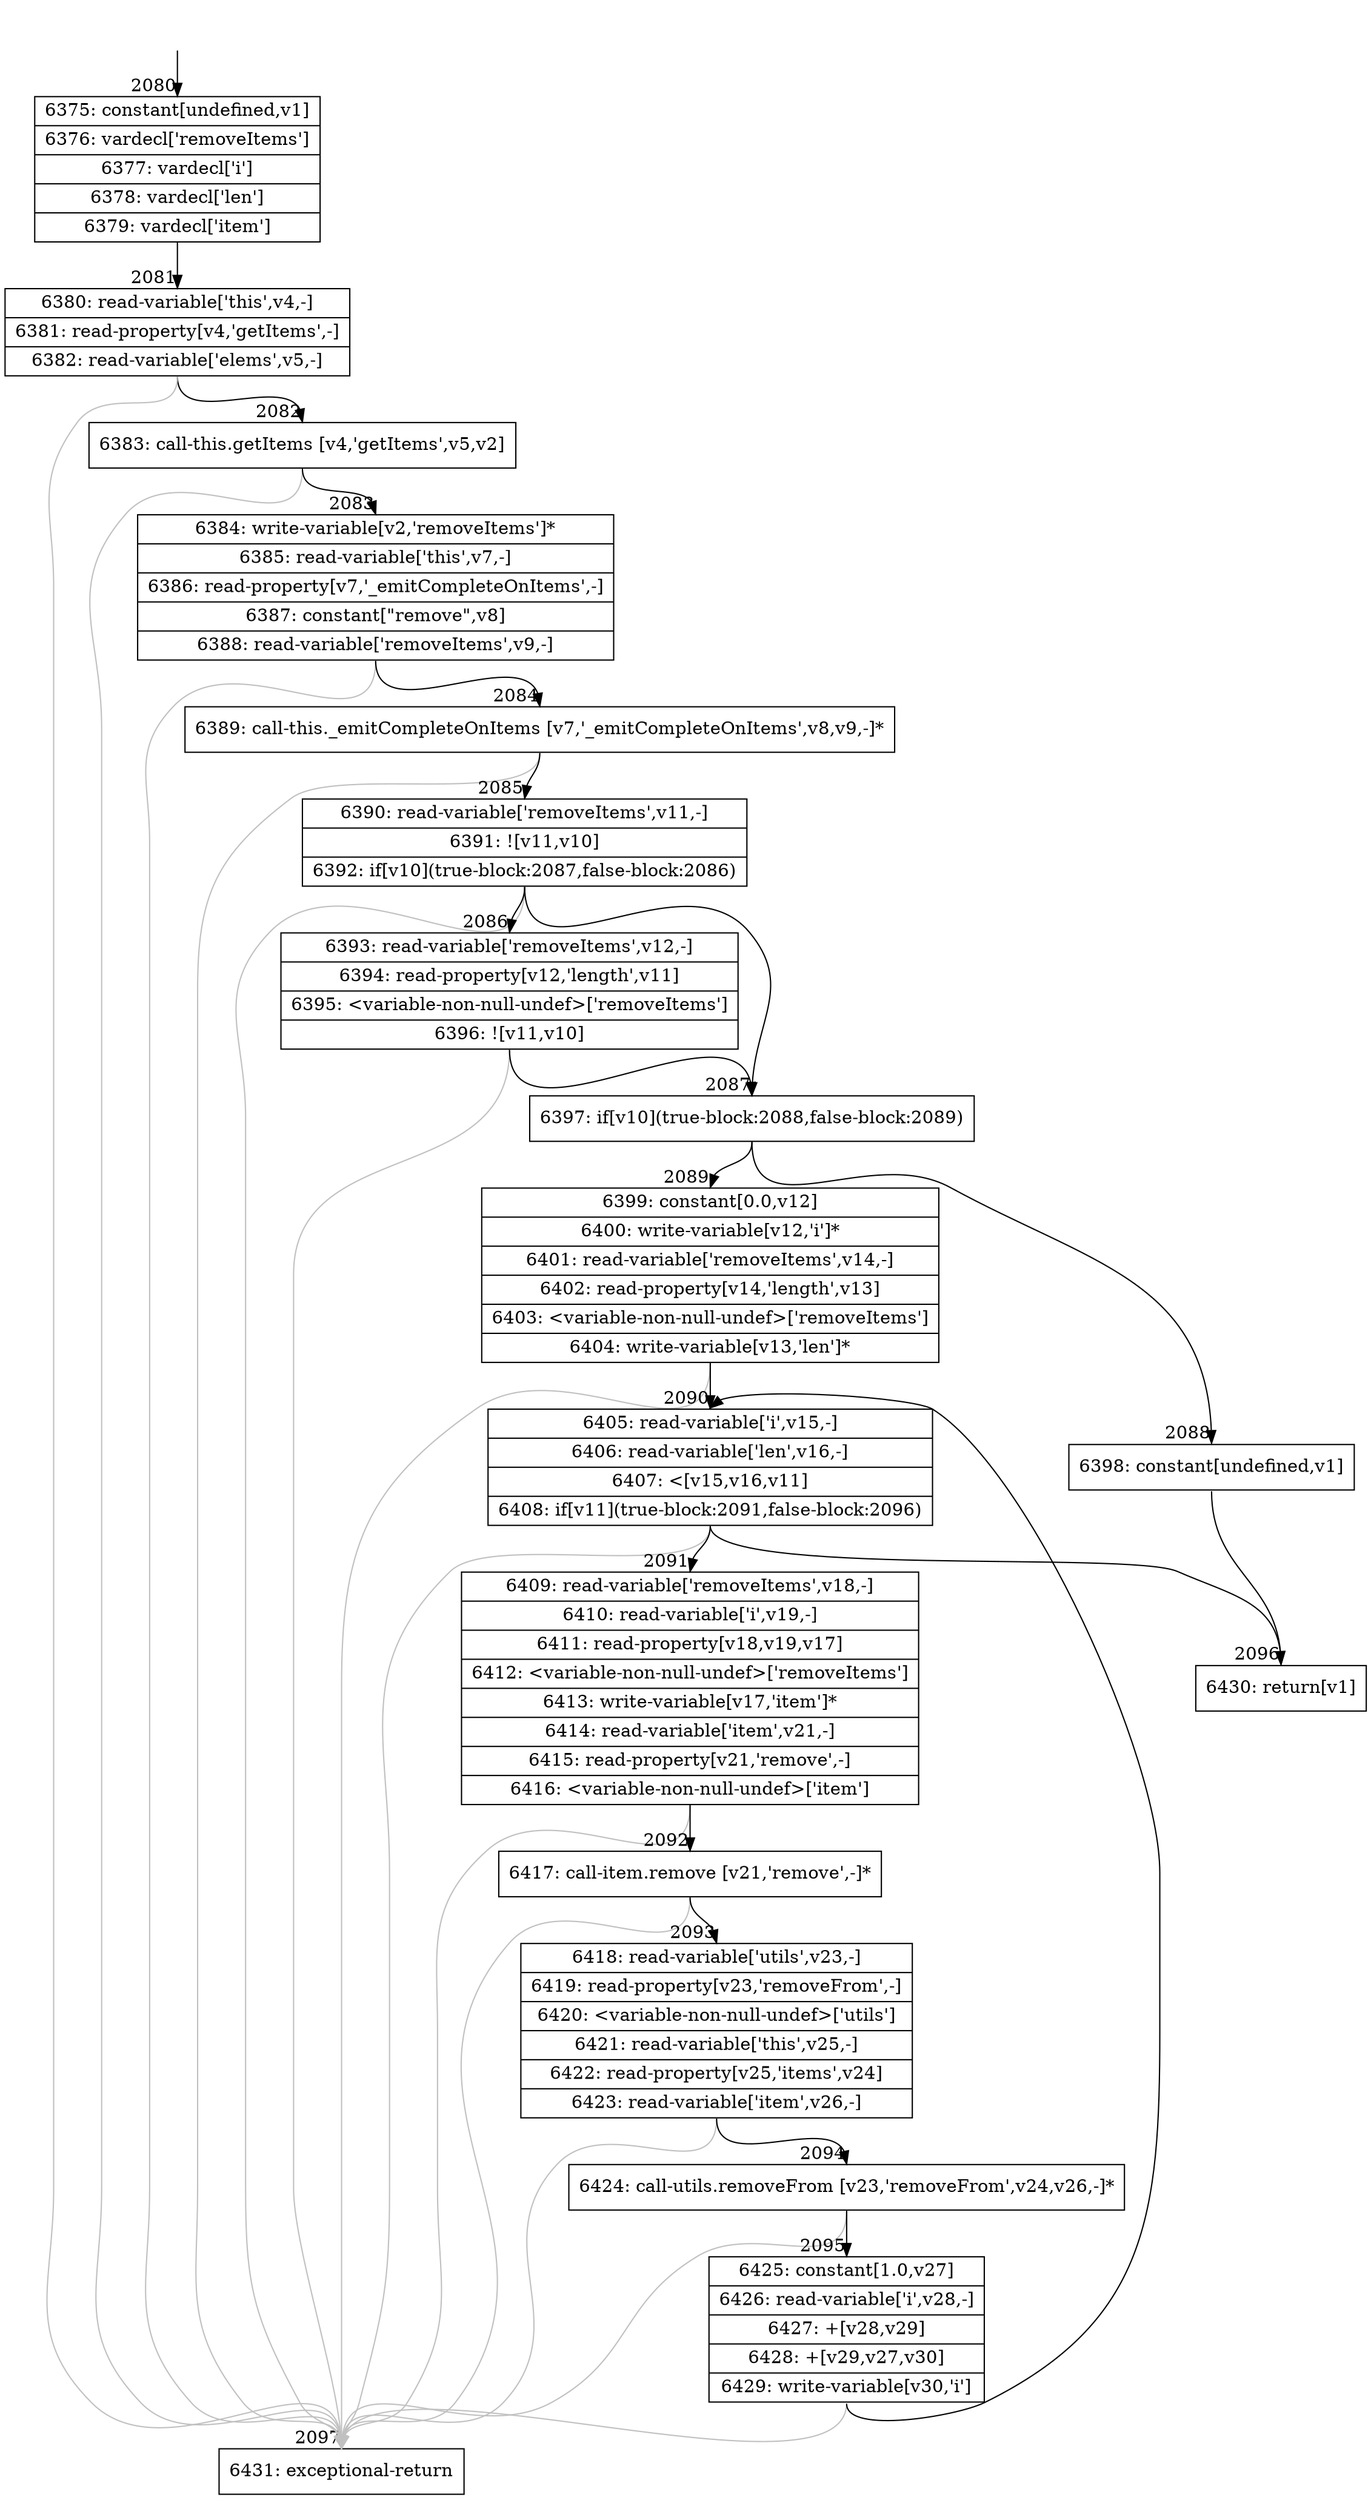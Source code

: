 digraph {
rankdir="TD"
BB_entry190[shape=none,label=""];
BB_entry190 -> BB2080 [tailport=s, headport=n, headlabel="    2080"]
BB2080 [shape=record label="{6375: constant[undefined,v1]|6376: vardecl['removeItems']|6377: vardecl['i']|6378: vardecl['len']|6379: vardecl['item']}" ] 
BB2080 -> BB2081 [tailport=s, headport=n, headlabel="      2081"]
BB2081 [shape=record label="{6380: read-variable['this',v4,-]|6381: read-property[v4,'getItems',-]|6382: read-variable['elems',v5,-]}" ] 
BB2081 -> BB2082 [tailport=s, headport=n, headlabel="      2082"]
BB2081 -> BB2097 [tailport=s, headport=n, color=gray, headlabel="      2097"]
BB2082 [shape=record label="{6383: call-this.getItems [v4,'getItems',v5,v2]}" ] 
BB2082 -> BB2083 [tailport=s, headport=n, headlabel="      2083"]
BB2082 -> BB2097 [tailport=s, headport=n, color=gray]
BB2083 [shape=record label="{6384: write-variable[v2,'removeItems']*|6385: read-variable['this',v7,-]|6386: read-property[v7,'_emitCompleteOnItems',-]|6387: constant[\"remove\",v8]|6388: read-variable['removeItems',v9,-]}" ] 
BB2083 -> BB2084 [tailport=s, headport=n, headlabel="      2084"]
BB2083 -> BB2097 [tailport=s, headport=n, color=gray]
BB2084 [shape=record label="{6389: call-this._emitCompleteOnItems [v7,'_emitCompleteOnItems',v8,v9,-]*}" ] 
BB2084 -> BB2085 [tailport=s, headport=n, headlabel="      2085"]
BB2084 -> BB2097 [tailport=s, headport=n, color=gray]
BB2085 [shape=record label="{6390: read-variable['removeItems',v11,-]|6391: ![v11,v10]|6392: if[v10](true-block:2087,false-block:2086)}" ] 
BB2085 -> BB2087 [tailport=s, headport=n, headlabel="      2087"]
BB2085 -> BB2086 [tailport=s, headport=n, headlabel="      2086"]
BB2085 -> BB2097 [tailport=s, headport=n, color=gray]
BB2086 [shape=record label="{6393: read-variable['removeItems',v12,-]|6394: read-property[v12,'length',v11]|6395: \<variable-non-null-undef\>['removeItems']|6396: ![v11,v10]}" ] 
BB2086 -> BB2087 [tailport=s, headport=n]
BB2086 -> BB2097 [tailport=s, headport=n, color=gray]
BB2087 [shape=record label="{6397: if[v10](true-block:2088,false-block:2089)}" ] 
BB2087 -> BB2088 [tailport=s, headport=n, headlabel="      2088"]
BB2087 -> BB2089 [tailport=s, headport=n, headlabel="      2089"]
BB2088 [shape=record label="{6398: constant[undefined,v1]}" ] 
BB2088 -> BB2096 [tailport=s, headport=n, headlabel="      2096"]
BB2089 [shape=record label="{6399: constant[0.0,v12]|6400: write-variable[v12,'i']*|6401: read-variable['removeItems',v14,-]|6402: read-property[v14,'length',v13]|6403: \<variable-non-null-undef\>['removeItems']|6404: write-variable[v13,'len']*}" ] 
BB2089 -> BB2090 [tailport=s, headport=n, headlabel="      2090"]
BB2089 -> BB2097 [tailport=s, headport=n, color=gray]
BB2090 [shape=record label="{6405: read-variable['i',v15,-]|6406: read-variable['len',v16,-]|6407: \<[v15,v16,v11]|6408: if[v11](true-block:2091,false-block:2096)}" ] 
BB2090 -> BB2091 [tailport=s, headport=n, headlabel="      2091"]
BB2090 -> BB2096 [tailport=s, headport=n]
BB2090 -> BB2097 [tailport=s, headport=n, color=gray]
BB2091 [shape=record label="{6409: read-variable['removeItems',v18,-]|6410: read-variable['i',v19,-]|6411: read-property[v18,v19,v17]|6412: \<variable-non-null-undef\>['removeItems']|6413: write-variable[v17,'item']*|6414: read-variable['item',v21,-]|6415: read-property[v21,'remove',-]|6416: \<variable-non-null-undef\>['item']}" ] 
BB2091 -> BB2092 [tailport=s, headport=n, headlabel="      2092"]
BB2091 -> BB2097 [tailport=s, headport=n, color=gray]
BB2092 [shape=record label="{6417: call-item.remove [v21,'remove',-]*}" ] 
BB2092 -> BB2093 [tailport=s, headport=n, headlabel="      2093"]
BB2092 -> BB2097 [tailport=s, headport=n, color=gray]
BB2093 [shape=record label="{6418: read-variable['utils',v23,-]|6419: read-property[v23,'removeFrom',-]|6420: \<variable-non-null-undef\>['utils']|6421: read-variable['this',v25,-]|6422: read-property[v25,'items',v24]|6423: read-variable['item',v26,-]}" ] 
BB2093 -> BB2094 [tailport=s, headport=n, headlabel="      2094"]
BB2093 -> BB2097 [tailport=s, headport=n, color=gray]
BB2094 [shape=record label="{6424: call-utils.removeFrom [v23,'removeFrom',v24,v26,-]*}" ] 
BB2094 -> BB2095 [tailport=s, headport=n, headlabel="      2095"]
BB2094 -> BB2097 [tailport=s, headport=n, color=gray]
BB2095 [shape=record label="{6425: constant[1.0,v27]|6426: read-variable['i',v28,-]|6427: +[v28,v29]|6428: +[v29,v27,v30]|6429: write-variable[v30,'i']}" ] 
BB2095 -> BB2090 [tailport=s, headport=n]
BB2095 -> BB2097 [tailport=s, headport=n, color=gray]
BB2096 [shape=record label="{6430: return[v1]}" ] 
BB2097 [shape=record label="{6431: exceptional-return}" ] 
//#$~ 2878
}
